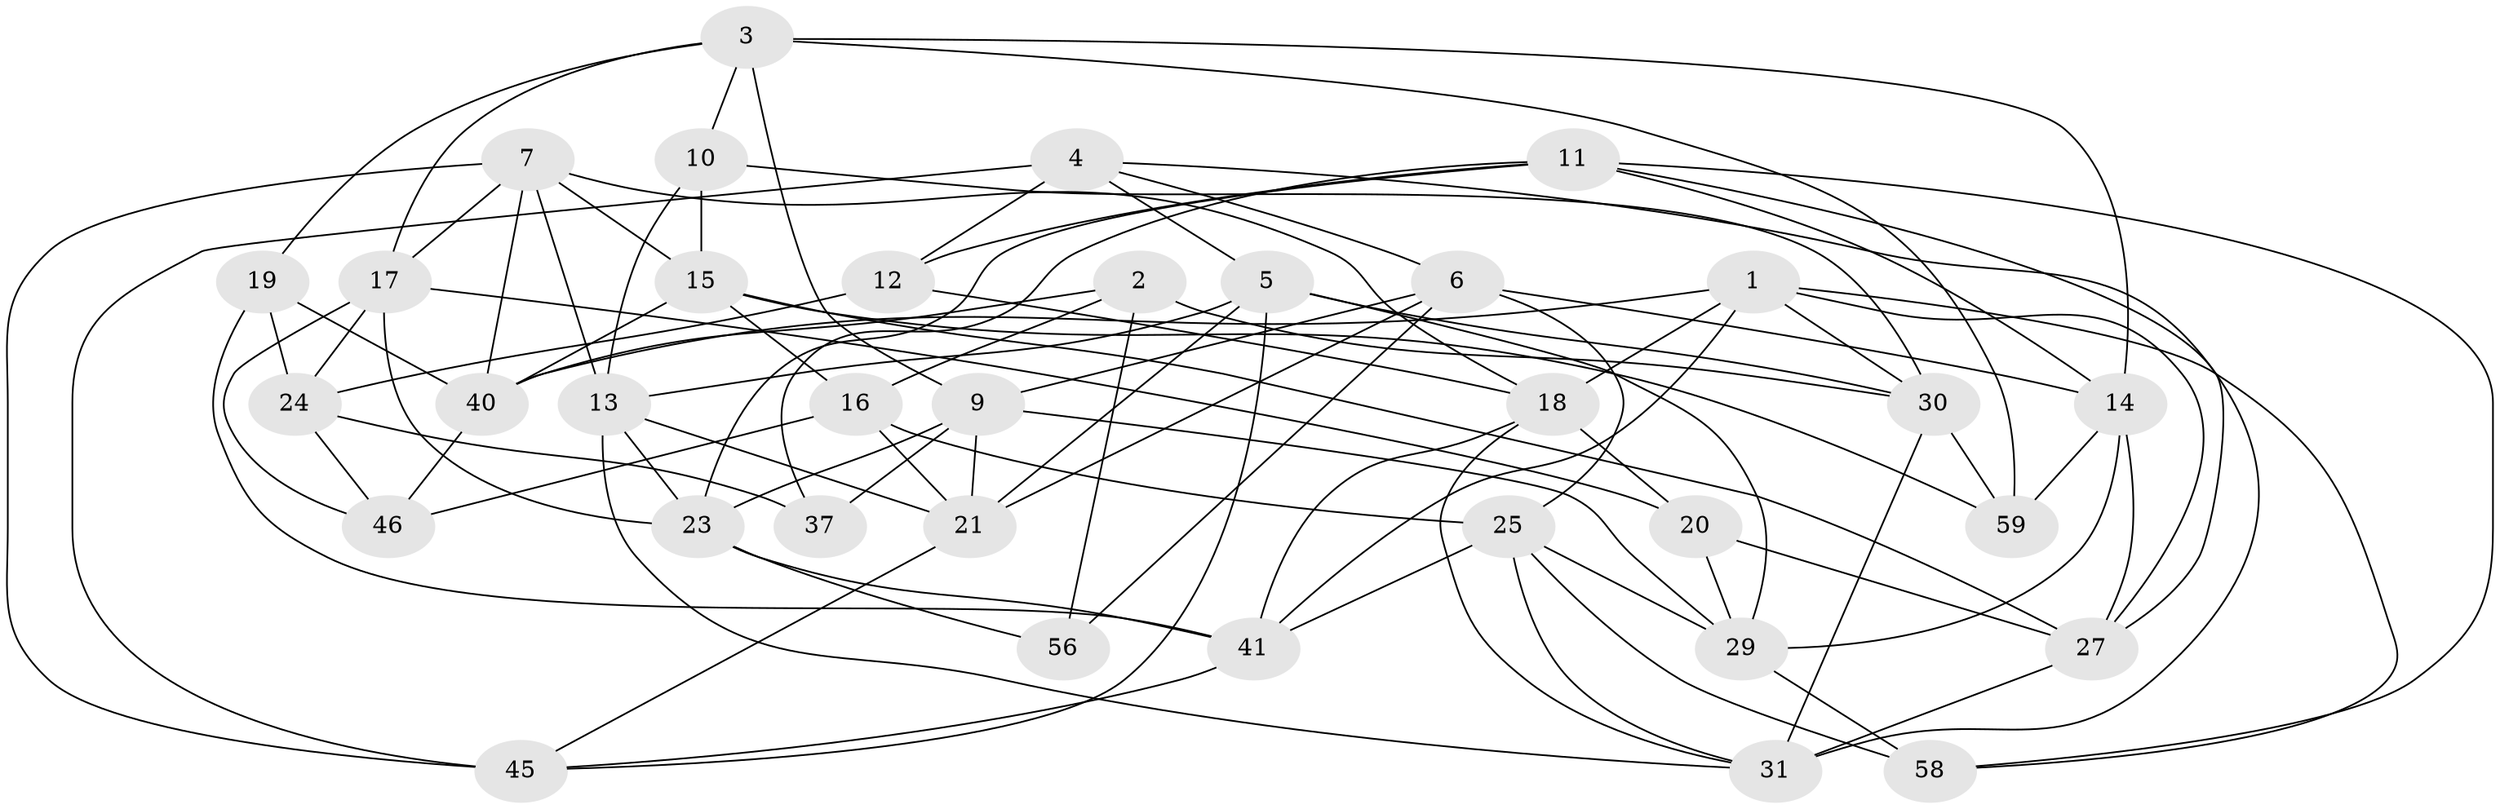 // original degree distribution, {4: 1.0}
// Generated by graph-tools (version 1.1) at 2025/42/03/06/25 10:42:18]
// undirected, 35 vertices, 92 edges
graph export_dot {
graph [start="1"]
  node [color=gray90,style=filled];
  1 [super="+44"];
  2 [super="+47"];
  3 [super="+38"];
  4 [super="+51"];
  5 [super="+8"];
  6 [super="+39"];
  7 [super="+26"];
  9 [super="+54"];
  10;
  11 [super="+22"];
  12;
  13 [super="+60"];
  14 [super="+35"];
  15 [super="+52"];
  16 [super="+42"];
  17 [super="+50"];
  18 [super="+33"];
  19;
  20;
  21 [super="+61"];
  23 [super="+55"];
  24 [super="+49"];
  25 [super="+28"];
  27 [super="+34"];
  29 [super="+36"];
  30 [super="+48"];
  31 [super="+32"];
  37;
  40 [super="+57"];
  41 [super="+43"];
  45 [super="+53"];
  46;
  56;
  58;
  59;
  1 -- 18;
  1 -- 58;
  1 -- 30;
  1 -- 40;
  1 -- 27;
  1 -- 41;
  2 -- 56 [weight=2];
  2 -- 40;
  2 -- 30;
  2 -- 16 [weight=2];
  3 -- 9;
  3 -- 17;
  3 -- 19;
  3 -- 10;
  3 -- 59;
  3 -- 14;
  4 -- 45 [weight=2];
  4 -- 12;
  4 -- 31;
  4 -- 6;
  4 -- 5;
  5 -- 30;
  5 -- 45;
  5 -- 21;
  5 -- 29;
  5 -- 13;
  6 -- 21;
  6 -- 56;
  6 -- 9;
  6 -- 25;
  6 -- 14;
  7 -- 18;
  7 -- 13;
  7 -- 45;
  7 -- 40;
  7 -- 17;
  7 -- 15;
  9 -- 29;
  9 -- 37;
  9 -- 21;
  9 -- 23;
  10 -- 13;
  10 -- 15;
  10 -- 30;
  11 -- 37;
  11 -- 27;
  11 -- 23;
  11 -- 58;
  11 -- 12;
  11 -- 14;
  12 -- 18;
  12 -- 24;
  13 -- 23;
  13 -- 31;
  13 -- 21;
  14 -- 29;
  14 -- 27;
  14 -- 59;
  15 -- 59;
  15 -- 16;
  15 -- 27;
  15 -- 40;
  16 -- 21;
  16 -- 46;
  16 -- 25;
  17 -- 46;
  17 -- 20;
  17 -- 23;
  17 -- 24;
  18 -- 31;
  18 -- 20;
  18 -- 41;
  19 -- 41;
  19 -- 24;
  19 -- 40;
  20 -- 29;
  20 -- 27;
  21 -- 45;
  23 -- 56;
  23 -- 41;
  24 -- 46;
  24 -- 37 [weight=2];
  25 -- 41;
  25 -- 29;
  25 -- 58;
  25 -- 31;
  27 -- 31;
  29 -- 58;
  30 -- 31;
  30 -- 59;
  40 -- 46;
  41 -- 45;
}
